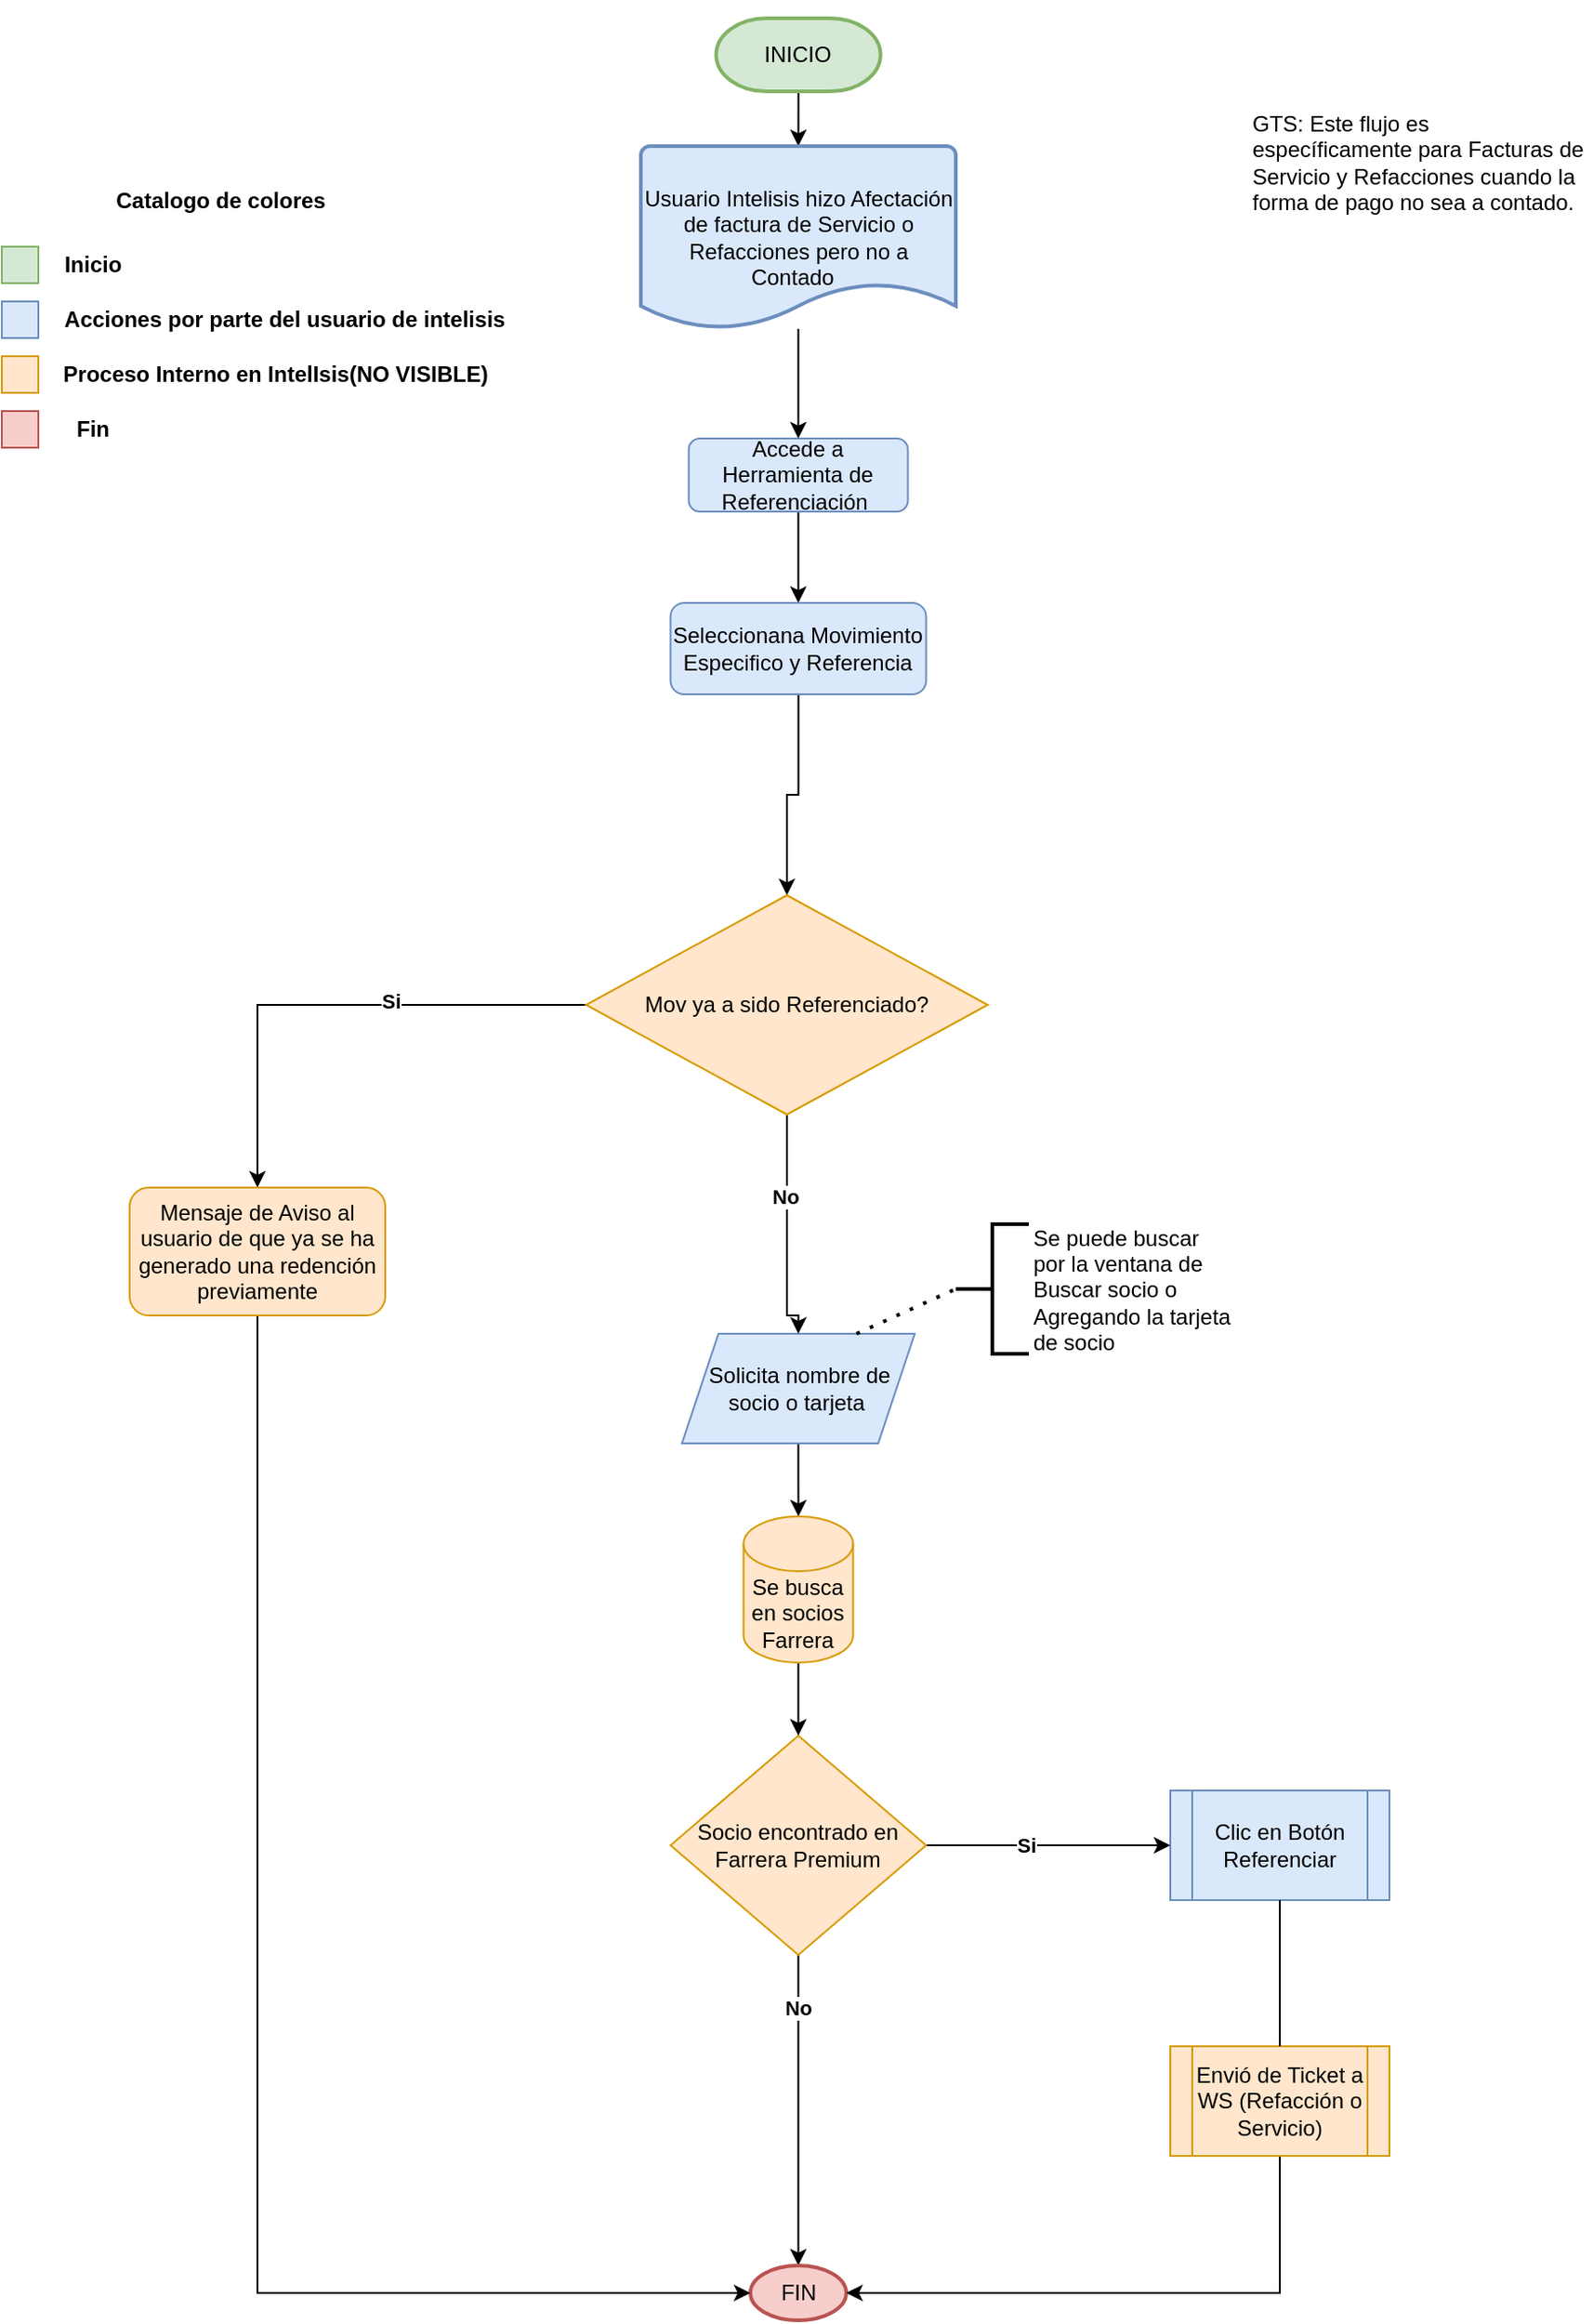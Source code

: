 <mxfile version="14.5.10" type="github">
  <diagram id="C5RBs43oDa-KdzZeNtuy" name="Page-1">
    <mxGraphModel dx="2310" dy="821" grid="1" gridSize="10" guides="1" tooltips="1" connect="1" arrows="1" fold="1" page="1" pageScale="1" pageWidth="827" pageHeight="1169" math="0" shadow="0">
      <root>
        <mxCell id="WIyWlLk6GJQsqaUBKTNV-0" />
        <mxCell id="WIyWlLk6GJQsqaUBKTNV-1" parent="WIyWlLk6GJQsqaUBKTNV-0" />
        <mxCell id="DaWCEFGHuY_iHa4CVSMz-8" style="edgeStyle=orthogonalEdgeStyle;rounded=0;orthogonalLoop=1;jettySize=auto;html=1;entryX=0.5;entryY=0;entryDx=0;entryDy=0;" edge="1" parent="WIyWlLk6GJQsqaUBKTNV-1" source="WIyWlLk6GJQsqaUBKTNV-3" target="WIyWlLk6GJQsqaUBKTNV-7">
          <mxGeometry relative="1" as="geometry" />
        </mxCell>
        <mxCell id="WIyWlLk6GJQsqaUBKTNV-3" value="Accede a Herramienta de Referenciación&amp;nbsp;" style="rounded=1;whiteSpace=wrap;html=1;fontSize=12;glass=0;strokeWidth=1;shadow=0;fillColor=#dae8fc;strokeColor=#6c8ebf;" parent="WIyWlLk6GJQsqaUBKTNV-1" vertex="1">
          <mxGeometry x="306.25" y="250" width="120" height="40" as="geometry" />
        </mxCell>
        <mxCell id="DaWCEFGHuY_iHa4CVSMz-42" style="edgeStyle=orthogonalEdgeStyle;rounded=0;orthogonalLoop=1;jettySize=auto;html=1;entryX=0.5;entryY=0;entryDx=0;entryDy=0;" edge="1" parent="WIyWlLk6GJQsqaUBKTNV-1" source="WIyWlLk6GJQsqaUBKTNV-7" target="DaWCEFGHuY_iHa4CVSMz-41">
          <mxGeometry relative="1" as="geometry" />
        </mxCell>
        <mxCell id="WIyWlLk6GJQsqaUBKTNV-7" value="Seleccionana Movimiento Especifico y Referencia&lt;br&gt;" style="rounded=1;whiteSpace=wrap;html=1;fontSize=12;glass=0;strokeWidth=1;shadow=0;fillColor=#dae8fc;strokeColor=#6c8ebf;" parent="WIyWlLk6GJQsqaUBKTNV-1" vertex="1">
          <mxGeometry x="296.25" y="340" width="140" height="50" as="geometry" />
        </mxCell>
        <mxCell id="DaWCEFGHuY_iHa4CVSMz-18" style="edgeStyle=orthogonalEdgeStyle;rounded=0;orthogonalLoop=1;jettySize=auto;html=1;entryX=0.5;entryY=0;entryDx=0;entryDy=0;entryPerimeter=0;" edge="1" parent="WIyWlLk6GJQsqaUBKTNV-1" source="NC0Nq6qjuz7nTdUpd_4J-0" target="NC0Nq6qjuz7nTdUpd_4J-1">
          <mxGeometry relative="1" as="geometry" />
        </mxCell>
        <mxCell id="NC0Nq6qjuz7nTdUpd_4J-0" value="INICIO" style="strokeWidth=2;html=1;shape=mxgraph.flowchart.terminator;whiteSpace=wrap;fillColor=#d5e8d4;strokeColor=#82b366;" parent="WIyWlLk6GJQsqaUBKTNV-1" vertex="1">
          <mxGeometry x="321.25" y="20" width="90" height="40" as="geometry" />
        </mxCell>
        <mxCell id="DaWCEFGHuY_iHa4CVSMz-0" style="edgeStyle=orthogonalEdgeStyle;rounded=0;orthogonalLoop=1;jettySize=auto;html=1;entryX=0.5;entryY=0;entryDx=0;entryDy=0;" edge="1" parent="WIyWlLk6GJQsqaUBKTNV-1" source="NC0Nq6qjuz7nTdUpd_4J-1" target="WIyWlLk6GJQsqaUBKTNV-3">
          <mxGeometry relative="1" as="geometry" />
        </mxCell>
        <mxCell id="NC0Nq6qjuz7nTdUpd_4J-1" value="Usuario Intelisis hizo Afectación de factura de Servicio o Refacciones pero no a Contado&amp;nbsp;&amp;nbsp;" style="strokeWidth=2;html=1;shape=mxgraph.flowchart.document2;whiteSpace=wrap;size=0.25;fillColor=#dae8fc;strokeColor=#6c8ebf;" parent="WIyWlLk6GJQsqaUBKTNV-1" vertex="1">
          <mxGeometry x="280" y="90" width="172.5" height="100" as="geometry" />
        </mxCell>
        <mxCell id="DaWCEFGHuY_iHa4CVSMz-2" value="Clic en Botón Referenciar" style="shape=process;whiteSpace=wrap;html=1;backgroundOutline=1;fillColor=#dae8fc;strokeColor=#6c8ebf;" vertex="1" parent="WIyWlLk6GJQsqaUBKTNV-1">
          <mxGeometry x="570" y="990" width="120" height="60" as="geometry" />
        </mxCell>
        <mxCell id="DaWCEFGHuY_iHa4CVSMz-10" style="edgeStyle=orthogonalEdgeStyle;rounded=0;orthogonalLoop=1;jettySize=auto;html=1;" edge="1" parent="WIyWlLk6GJQsqaUBKTNV-1" source="DaWCEFGHuY_iHa4CVSMz-3" target="DaWCEFGHuY_iHa4CVSMz-7">
          <mxGeometry relative="1" as="geometry" />
        </mxCell>
        <mxCell id="DaWCEFGHuY_iHa4CVSMz-3" value="Solicita nombre de socio o tarjeta&amp;nbsp;" style="shape=parallelogram;perimeter=parallelogramPerimeter;whiteSpace=wrap;html=1;fixedSize=1;fillColor=#dae8fc;strokeColor=#6c8ebf;" vertex="1" parent="WIyWlLk6GJQsqaUBKTNV-1">
          <mxGeometry x="302.5" y="740" width="127.5" height="60" as="geometry" />
        </mxCell>
        <mxCell id="DaWCEFGHuY_iHa4CVSMz-12" style="edgeStyle=orthogonalEdgeStyle;rounded=0;orthogonalLoop=1;jettySize=auto;html=1;entryX=0.5;entryY=0;entryDx=0;entryDy=0;entryPerimeter=0;" edge="1" parent="WIyWlLk6GJQsqaUBKTNV-1" source="DaWCEFGHuY_iHa4CVSMz-4" target="DaWCEFGHuY_iHa4CVSMz-6">
          <mxGeometry relative="1" as="geometry" />
        </mxCell>
        <mxCell id="DaWCEFGHuY_iHa4CVSMz-13" value="&lt;b&gt;No&lt;br&gt;&lt;/b&gt;" style="edgeLabel;html=1;align=center;verticalAlign=middle;resizable=0;points=[];" vertex="1" connectable="0" parent="DaWCEFGHuY_iHa4CVSMz-12">
          <mxGeometry x="-0.659" y="-1" relative="1" as="geometry">
            <mxPoint as="offset" />
          </mxGeometry>
        </mxCell>
        <mxCell id="DaWCEFGHuY_iHa4CVSMz-14" style="edgeStyle=orthogonalEdgeStyle;rounded=0;orthogonalLoop=1;jettySize=auto;html=1;entryX=0;entryY=0.5;entryDx=0;entryDy=0;" edge="1" parent="WIyWlLk6GJQsqaUBKTNV-1" source="DaWCEFGHuY_iHa4CVSMz-4" target="DaWCEFGHuY_iHa4CVSMz-2">
          <mxGeometry relative="1" as="geometry" />
        </mxCell>
        <mxCell id="DaWCEFGHuY_iHa4CVSMz-15" value="&lt;b&gt;Si&lt;/b&gt;" style="edgeLabel;html=1;align=center;verticalAlign=middle;resizable=0;points=[];" vertex="1" connectable="0" parent="DaWCEFGHuY_iHa4CVSMz-14">
          <mxGeometry x="-0.184" relative="1" as="geometry">
            <mxPoint as="offset" />
          </mxGeometry>
        </mxCell>
        <mxCell id="DaWCEFGHuY_iHa4CVSMz-4" value="Socio encontrado en Farrera Premium&lt;br&gt;" style="rhombus;whiteSpace=wrap;html=1;fillColor=#ffe6cc;strokeColor=#d79b00;" vertex="1" parent="WIyWlLk6GJQsqaUBKTNV-1">
          <mxGeometry x="296.25" y="960" width="140" height="120" as="geometry" />
        </mxCell>
        <mxCell id="DaWCEFGHuY_iHa4CVSMz-6" value="FIN" style="strokeWidth=2;html=1;shape=mxgraph.flowchart.start_1;whiteSpace=wrap;fillColor=#f8cecc;strokeColor=#b85450;" vertex="1" parent="WIyWlLk6GJQsqaUBKTNV-1">
          <mxGeometry x="340" y="1250" width="52.5" height="30" as="geometry" />
        </mxCell>
        <mxCell id="DaWCEFGHuY_iHa4CVSMz-11" style="edgeStyle=orthogonalEdgeStyle;rounded=0;orthogonalLoop=1;jettySize=auto;html=1;entryX=0.5;entryY=0;entryDx=0;entryDy=0;" edge="1" parent="WIyWlLk6GJQsqaUBKTNV-1" source="DaWCEFGHuY_iHa4CVSMz-7" target="DaWCEFGHuY_iHa4CVSMz-4">
          <mxGeometry relative="1" as="geometry" />
        </mxCell>
        <mxCell id="DaWCEFGHuY_iHa4CVSMz-7" value="Se busca en socios Farrera&lt;br&gt;" style="shape=cylinder3;whiteSpace=wrap;html=1;boundedLbl=1;backgroundOutline=1;size=15;fillColor=#ffe6cc;strokeColor=#d79b00;" vertex="1" parent="WIyWlLk6GJQsqaUBKTNV-1">
          <mxGeometry x="336.25" y="840" width="60" height="80" as="geometry" />
        </mxCell>
        <mxCell id="DaWCEFGHuY_iHa4CVSMz-20" value="&lt;h1&gt;&lt;br&gt;&lt;/h1&gt;&lt;p&gt;GTS: Este flujo es específicamente para Facturas de Servicio y Refacciones cuando la forma de pago no sea a contado.&lt;/p&gt;" style="text;html=1;strokeColor=none;fillColor=none;spacing=5;spacingTop=-20;whiteSpace=wrap;overflow=hidden;rounded=0;" vertex="1" parent="WIyWlLk6GJQsqaUBKTNV-1">
          <mxGeometry x="610.25" y="20" width="190" height="120" as="geometry" />
        </mxCell>
        <mxCell id="DaWCEFGHuY_iHa4CVSMz-21" value="&lt;h1&gt;&lt;br&gt;&lt;/h1&gt;" style="text;html=1;strokeColor=none;fillColor=none;spacing=5;spacingTop=-20;whiteSpace=wrap;overflow=hidden;rounded=0;" vertex="1" parent="WIyWlLk6GJQsqaUBKTNV-1">
          <mxGeometry x="60" y="80" width="190" height="120" as="geometry" />
        </mxCell>
        <mxCell id="DaWCEFGHuY_iHa4CVSMz-26" style="edgeStyle=orthogonalEdgeStyle;rounded=0;orthogonalLoop=1;jettySize=auto;html=1;entryX=1;entryY=0.5;entryDx=0;entryDy=0;entryPerimeter=0;exitX=0.5;exitY=1;exitDx=0;exitDy=0;startArrow=none;" edge="1" parent="WIyWlLk6GJQsqaUBKTNV-1" source="DaWCEFGHuY_iHa4CVSMz-38" target="DaWCEFGHuY_iHa4CVSMz-6">
          <mxGeometry relative="1" as="geometry">
            <mxPoint x="510.0" y="1180" as="sourcePoint" />
          </mxGeometry>
        </mxCell>
        <mxCell id="DaWCEFGHuY_iHa4CVSMz-27" value="" style="rounded=0;whiteSpace=wrap;html=1;fillColor=#dae8fc;strokeColor=#6c8ebf;" vertex="1" parent="WIyWlLk6GJQsqaUBKTNV-1">
          <mxGeometry x="-70" y="175" width="20" height="20" as="geometry" />
        </mxCell>
        <mxCell id="DaWCEFGHuY_iHa4CVSMz-28" value="" style="rounded=0;whiteSpace=wrap;html=1;fillColor=#ffe6cc;strokeColor=#d79b00;" vertex="1" parent="WIyWlLk6GJQsqaUBKTNV-1">
          <mxGeometry x="-70" y="205" width="20" height="20" as="geometry" />
        </mxCell>
        <mxCell id="DaWCEFGHuY_iHa4CVSMz-29" value="" style="rounded=0;whiteSpace=wrap;html=1;fillColor=#d5e8d4;strokeColor=#82b366;" vertex="1" parent="WIyWlLk6GJQsqaUBKTNV-1">
          <mxGeometry x="-70" y="145" width="20" height="20" as="geometry" />
        </mxCell>
        <mxCell id="DaWCEFGHuY_iHa4CVSMz-30" value="" style="rounded=0;whiteSpace=wrap;html=1;fillColor=#f8cecc;strokeColor=#b85450;" vertex="1" parent="WIyWlLk6GJQsqaUBKTNV-1">
          <mxGeometry x="-70" y="235" width="20" height="20" as="geometry" />
        </mxCell>
        <mxCell id="DaWCEFGHuY_iHa4CVSMz-31" value="&lt;b&gt;Inicio&lt;/b&gt;" style="text;html=1;strokeColor=none;fillColor=none;align=center;verticalAlign=middle;whiteSpace=wrap;rounded=0;" vertex="1" parent="WIyWlLk6GJQsqaUBKTNV-1">
          <mxGeometry x="-40" y="145" width="40" height="20" as="geometry" />
        </mxCell>
        <mxCell id="DaWCEFGHuY_iHa4CVSMz-32" value="&lt;b&gt;Acciones por parte del usuario de intelisis&lt;/b&gt;" style="text;html=1;strokeColor=none;fillColor=none;align=center;verticalAlign=middle;whiteSpace=wrap;rounded=0;" vertex="1" parent="WIyWlLk6GJQsqaUBKTNV-1">
          <mxGeometry x="-40" y="175" width="250" height="20" as="geometry" />
        </mxCell>
        <mxCell id="DaWCEFGHuY_iHa4CVSMz-33" value="&lt;b&gt;Proceso Interno en IntelIsis(NO VISIBLE)&lt;/b&gt;" style="text;html=1;strokeColor=none;fillColor=none;align=center;verticalAlign=middle;whiteSpace=wrap;rounded=0;" vertex="1" parent="WIyWlLk6GJQsqaUBKTNV-1">
          <mxGeometry x="-40" y="205" width="240" height="20" as="geometry" />
        </mxCell>
        <mxCell id="DaWCEFGHuY_iHa4CVSMz-34" value="&lt;b&gt;Fin&lt;/b&gt;" style="text;html=1;strokeColor=none;fillColor=none;align=center;verticalAlign=middle;whiteSpace=wrap;rounded=0;" vertex="1" parent="WIyWlLk6GJQsqaUBKTNV-1">
          <mxGeometry x="-35" y="235" width="30" height="20" as="geometry" />
        </mxCell>
        <mxCell id="DaWCEFGHuY_iHa4CVSMz-35" value="Catalogo de colores" style="text;html=1;strokeColor=none;fillColor=none;align=center;verticalAlign=middle;whiteSpace=wrap;rounded=0;fontStyle=1" vertex="1" parent="WIyWlLk6GJQsqaUBKTNV-1">
          <mxGeometry x="-50" y="110" width="200" height="20" as="geometry" />
        </mxCell>
        <mxCell id="DaWCEFGHuY_iHa4CVSMz-36" value="Se puede buscar &lt;br&gt;por la ventana de &lt;br&gt;Buscar socio o &lt;br&gt;Agregando la tarjeta&lt;br&gt;de socio" style="strokeWidth=2;html=1;shape=mxgraph.flowchart.annotation_2;align=left;labelPosition=right;pointerEvents=1;" vertex="1" parent="WIyWlLk6GJQsqaUBKTNV-1">
          <mxGeometry x="452.5" y="680" width="40" height="71" as="geometry" />
        </mxCell>
        <mxCell id="DaWCEFGHuY_iHa4CVSMz-37" value="" style="endArrow=none;dashed=1;html=1;dashPattern=1 3;strokeWidth=2;entryX=0;entryY=0.5;entryDx=0;entryDy=0;entryPerimeter=0;exitX=0.75;exitY=0;exitDx=0;exitDy=0;" edge="1" parent="WIyWlLk6GJQsqaUBKTNV-1" source="DaWCEFGHuY_iHa4CVSMz-3" target="DaWCEFGHuY_iHa4CVSMz-36">
          <mxGeometry width="50" height="50" relative="1" as="geometry">
            <mxPoint x="380" y="660" as="sourcePoint" />
            <mxPoint x="430" y="610" as="targetPoint" />
          </mxGeometry>
        </mxCell>
        <mxCell id="DaWCEFGHuY_iHa4CVSMz-38" value="Envió de Ticket a WS (Refacción o Servicio)" style="shape=process;whiteSpace=wrap;html=1;backgroundOutline=1;fillColor=#ffe6cc;strokeColor=#d79b00;" vertex="1" parent="WIyWlLk6GJQsqaUBKTNV-1">
          <mxGeometry x="570" y="1130" width="120" height="60" as="geometry" />
        </mxCell>
        <mxCell id="DaWCEFGHuY_iHa4CVSMz-39" value="" style="edgeStyle=orthogonalEdgeStyle;rounded=0;orthogonalLoop=1;jettySize=auto;html=1;entryX=0.5;entryY=0;entryDx=0;entryDy=0;exitX=0.5;exitY=1;exitDx=0;exitDy=0;endArrow=none;" edge="1" parent="WIyWlLk6GJQsqaUBKTNV-1" source="DaWCEFGHuY_iHa4CVSMz-2" target="DaWCEFGHuY_iHa4CVSMz-38">
          <mxGeometry relative="1" as="geometry">
            <mxPoint x="610.0" y="1050" as="sourcePoint" />
            <mxPoint x="392.5" y="1265" as="targetPoint" />
          </mxGeometry>
        </mxCell>
        <mxCell id="DaWCEFGHuY_iHa4CVSMz-43" style="edgeStyle=orthogonalEdgeStyle;rounded=0;orthogonalLoop=1;jettySize=auto;html=1;entryX=0.5;entryY=0;entryDx=0;entryDy=0;exitX=0.5;exitY=1;exitDx=0;exitDy=0;" edge="1" parent="WIyWlLk6GJQsqaUBKTNV-1" source="DaWCEFGHuY_iHa4CVSMz-41" target="DaWCEFGHuY_iHa4CVSMz-3">
          <mxGeometry relative="1" as="geometry">
            <Array as="points">
              <mxPoint x="360" y="730" />
              <mxPoint x="366" y="730" />
            </Array>
          </mxGeometry>
        </mxCell>
        <mxCell id="DaWCEFGHuY_iHa4CVSMz-44" value="&lt;b&gt;No&lt;/b&gt;" style="edgeLabel;html=1;align=center;verticalAlign=middle;resizable=0;points=[];" vertex="1" connectable="0" parent="DaWCEFGHuY_iHa4CVSMz-43">
          <mxGeometry x="-0.298" y="-1" relative="1" as="geometry">
            <mxPoint as="offset" />
          </mxGeometry>
        </mxCell>
        <mxCell id="DaWCEFGHuY_iHa4CVSMz-47" style="edgeStyle=orthogonalEdgeStyle;rounded=0;orthogonalLoop=1;jettySize=auto;html=1;entryX=0.5;entryY=0;entryDx=0;entryDy=0;" edge="1" parent="WIyWlLk6GJQsqaUBKTNV-1" source="DaWCEFGHuY_iHa4CVSMz-41" target="DaWCEFGHuY_iHa4CVSMz-46">
          <mxGeometry relative="1" as="geometry" />
        </mxCell>
        <mxCell id="DaWCEFGHuY_iHa4CVSMz-49" value="Si" style="edgeLabel;html=1;align=center;verticalAlign=middle;resizable=0;points=[];fontStyle=1" vertex="1" connectable="0" parent="DaWCEFGHuY_iHa4CVSMz-47">
          <mxGeometry x="-0.241" y="-2" relative="1" as="geometry">
            <mxPoint x="-1" as="offset" />
          </mxGeometry>
        </mxCell>
        <mxCell id="DaWCEFGHuY_iHa4CVSMz-41" value="Mov ya a sido Referenciado?" style="rhombus;whiteSpace=wrap;html=1;fillColor=#ffe6cc;strokeColor=#d79b00;" vertex="1" parent="WIyWlLk6GJQsqaUBKTNV-1">
          <mxGeometry x="250" y="500" width="220" height="120" as="geometry" />
        </mxCell>
        <mxCell id="DaWCEFGHuY_iHa4CVSMz-48" style="edgeStyle=orthogonalEdgeStyle;rounded=0;orthogonalLoop=1;jettySize=auto;html=1;entryX=0;entryY=0.5;entryDx=0;entryDy=0;entryPerimeter=0;" edge="1" parent="WIyWlLk6GJQsqaUBKTNV-1" source="DaWCEFGHuY_iHa4CVSMz-46" target="DaWCEFGHuY_iHa4CVSMz-6">
          <mxGeometry relative="1" as="geometry">
            <Array as="points">
              <mxPoint x="70" y="1265" />
            </Array>
          </mxGeometry>
        </mxCell>
        <mxCell id="DaWCEFGHuY_iHa4CVSMz-46" value="Mensaje de Aviso al usuario de que ya se ha generado una redención previamente" style="rounded=1;whiteSpace=wrap;html=1;fillColor=#ffe6cc;strokeColor=#d79b00;" vertex="1" parent="WIyWlLk6GJQsqaUBKTNV-1">
          <mxGeometry y="660" width="140" height="70" as="geometry" />
        </mxCell>
      </root>
    </mxGraphModel>
  </diagram>
</mxfile>

